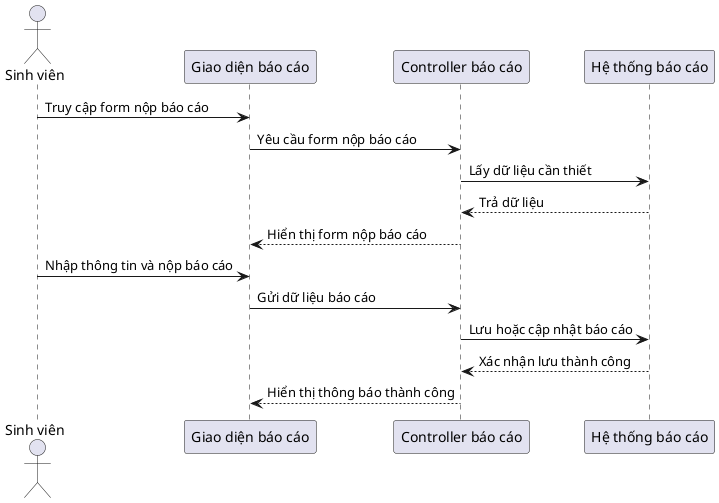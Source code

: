 @startuml
actor "Sinh viên" as SV

participant "Giao diện báo cáo" as UI
participant "Controller báo cáo" as Controller
participant "Hệ thống báo cáo" as System

SV -> UI : Truy cập form nộp báo cáo
UI -> Controller : Yêu cầu form nộp báo cáo
Controller -> System : Lấy dữ liệu cần thiết
System --> Controller : Trả dữ liệu
Controller --> UI : Hiển thị form nộp báo cáo

SV -> UI : Nhập thông tin và nộp báo cáo
UI -> Controller : Gửi dữ liệu báo cáo
Controller -> System : Lưu hoặc cập nhật báo cáo
System --> Controller : Xác nhận lưu thành công
Controller --> UI : Hiển thị thông báo thành công
@enduml